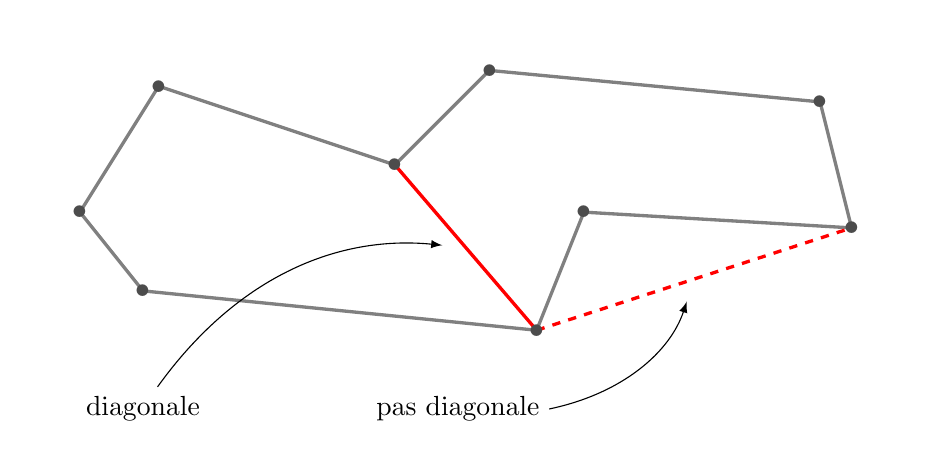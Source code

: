 \begin{tikzpicture}[scale=2]

\coordinate (P1) at (0,0);
\coordinate (P2) at (2.5,-0.25);
\coordinate (P3) at (2.8,0.5);
\coordinate (P4) at (4.5,0.4);
\coordinate (P5) at (4.3,1.2);
\coordinate (P6) at (2.2,1.4);
\coordinate (P7) at (1.6,0.8);
\coordinate (P8) at (0.1,1.3);
\coordinate (P9) at (-0.4,0.5);

\draw [black!50, very thick] (P1) -- (P2) -- (P3) -- (P4) -- (P5) -- (P6) -- (P7) -- (P8) -- (P9) -- cycle;


\draw[red,very thick] (P2) -- (P7);

\draw[red, dashed, very thick] (P2) -- (P4);

\foreach \i in {1,...,9} {
  \path (P\i) node[scale=4,black!70]{.};
}

\path[-latex, shorten > = 3mm]
  (0,-0.75) node(S){diagonale}
  (S) edge[bend left] ($(P2)!0.5!(P7)$)
;
\path[-latex, shorten > = 3mm]
  (2,-0.75) node(S){pas diagonale}
  (S.east) edge[bend right] ($(P2)!0.5!(P4)$)
;
\end{tikzpicture}